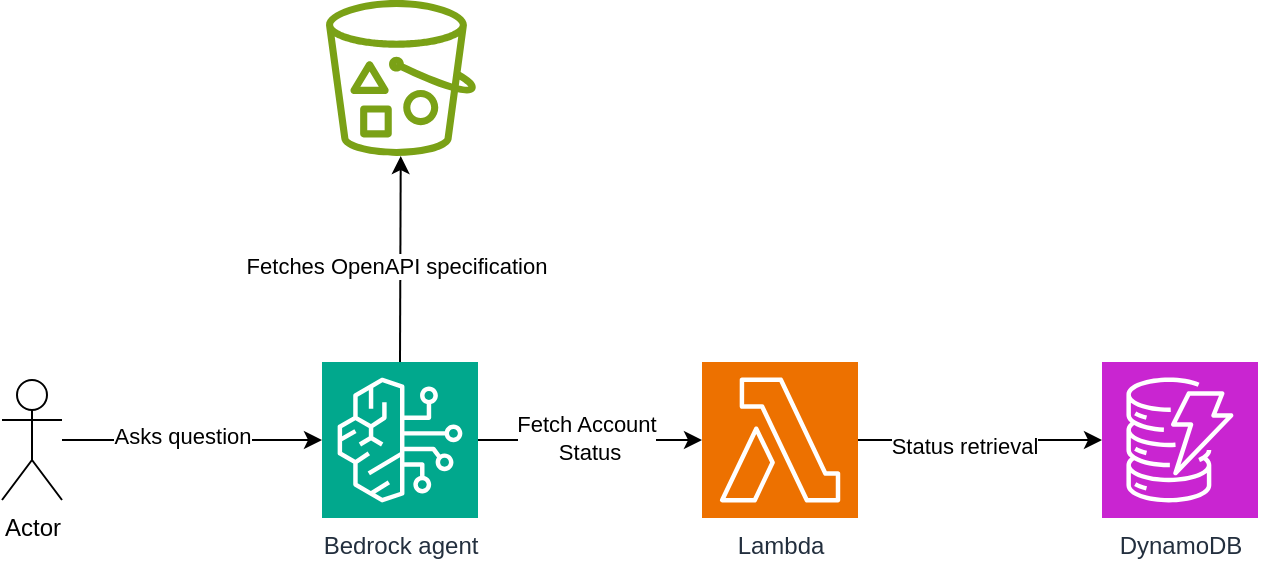 <mxfile version="27.2.0">
  <diagram name="Page-1" id="cI7qLK2v5FZf0eqWaXXn">
    <mxGraphModel dx="1042" dy="631" grid="1" gridSize="10" guides="1" tooltips="1" connect="1" arrows="1" fold="1" page="1" pageScale="1" pageWidth="827" pageHeight="1169" math="0" shadow="0">
      <root>
        <mxCell id="0" />
        <mxCell id="1" parent="0" />
        <mxCell id="PjkRn4eeTqWbHvlqRvfk-1" value="Actor" style="shape=umlActor;verticalLabelPosition=bottom;verticalAlign=top;html=1;outlineConnect=0;" parent="1" vertex="1">
          <mxGeometry x="100" y="210" width="30" height="60" as="geometry" />
        </mxCell>
        <mxCell id="PjkRn4eeTqWbHvlqRvfk-2" value="Bedrock agent" style="sketch=0;points=[[0,0,0],[0.25,0,0],[0.5,0,0],[0.75,0,0],[1,0,0],[0,1,0],[0.25,1,0],[0.5,1,0],[0.75,1,0],[1,1,0],[0,0.25,0],[0,0.5,0],[0,0.75,0],[1,0.25,0],[1,0.5,0],[1,0.75,0]];outlineConnect=0;fontColor=#232F3E;fillColor=#01A88D;strokeColor=#ffffff;dashed=0;verticalLabelPosition=bottom;verticalAlign=top;align=center;html=1;fontSize=12;fontStyle=0;aspect=fixed;shape=mxgraph.aws4.resourceIcon;resIcon=mxgraph.aws4.bedrock;" parent="1" vertex="1">
          <mxGeometry x="260" y="201" width="78" height="78" as="geometry" />
        </mxCell>
        <mxCell id="PjkRn4eeTqWbHvlqRvfk-3" value="" style="sketch=0;outlineConnect=0;fontColor=#232F3E;gradientColor=none;fillColor=#7AA116;strokeColor=none;dashed=0;verticalLabelPosition=bottom;verticalAlign=top;align=center;html=1;fontSize=12;fontStyle=0;aspect=fixed;pointerEvents=1;shape=mxgraph.aws4.bucket_with_objects;" parent="1" vertex="1">
          <mxGeometry x="262" y="20" width="75" height="78" as="geometry" />
        </mxCell>
        <mxCell id="PjkRn4eeTqWbHvlqRvfk-4" value="Lambda" style="sketch=0;points=[[0,0,0],[0.25,0,0],[0.5,0,0],[0.75,0,0],[1,0,0],[0,1,0],[0.25,1,0],[0.5,1,0],[0.75,1,0],[1,1,0],[0,0.25,0],[0,0.5,0],[0,0.75,0],[1,0.25,0],[1,0.5,0],[1,0.75,0]];outlineConnect=0;fontColor=#232F3E;fillColor=#ED7100;strokeColor=#ffffff;dashed=0;verticalLabelPosition=bottom;verticalAlign=top;align=center;html=1;fontSize=12;fontStyle=0;aspect=fixed;shape=mxgraph.aws4.resourceIcon;resIcon=mxgraph.aws4.lambda;" parent="1" vertex="1">
          <mxGeometry x="450" y="201" width="78" height="78" as="geometry" />
        </mxCell>
        <mxCell id="PjkRn4eeTqWbHvlqRvfk-5" value="DynamoDB" style="sketch=0;points=[[0,0,0],[0.25,0,0],[0.5,0,0],[0.75,0,0],[1,0,0],[0,1,0],[0.25,1,0],[0.5,1,0],[0.75,1,0],[1,1,0],[0,0.25,0],[0,0.5,0],[0,0.75,0],[1,0.25,0],[1,0.5,0],[1,0.75,0]];outlineConnect=0;fontColor=#232F3E;fillColor=#C925D1;strokeColor=#ffffff;dashed=0;verticalLabelPosition=bottom;verticalAlign=top;align=center;html=1;fontSize=12;fontStyle=0;aspect=fixed;shape=mxgraph.aws4.resourceIcon;resIcon=mxgraph.aws4.dynamodb;" parent="1" vertex="1">
          <mxGeometry x="650" y="201" width="78" height="78" as="geometry" />
        </mxCell>
        <mxCell id="PjkRn4eeTqWbHvlqRvfk-6" value="" style="endArrow=classic;html=1;rounded=0;entryX=0;entryY=0.5;entryDx=0;entryDy=0;entryPerimeter=0;" parent="1" source="PjkRn4eeTqWbHvlqRvfk-1" target="PjkRn4eeTqWbHvlqRvfk-2" edge="1">
          <mxGeometry width="50" height="50" relative="1" as="geometry">
            <mxPoint x="170" y="260" as="sourcePoint" />
            <mxPoint x="220" y="210" as="targetPoint" />
          </mxGeometry>
        </mxCell>
        <mxCell id="PjkRn4eeTqWbHvlqRvfk-11" value="Asks question" style="edgeLabel;html=1;align=center;verticalAlign=middle;resizable=0;points=[];" parent="PjkRn4eeTqWbHvlqRvfk-6" vertex="1" connectable="0">
          <mxGeometry x="-0.086" y="2" relative="1" as="geometry">
            <mxPoint as="offset" />
          </mxGeometry>
        </mxCell>
        <mxCell id="PjkRn4eeTqWbHvlqRvfk-7" value="" style="endArrow=classic;html=1;rounded=0;exitX=0.5;exitY=0;exitDx=0;exitDy=0;exitPerimeter=0;" parent="1" source="PjkRn4eeTqWbHvlqRvfk-2" target="PjkRn4eeTqWbHvlqRvfk-3" edge="1">
          <mxGeometry width="50" height="50" relative="1" as="geometry">
            <mxPoint x="320" y="180" as="sourcePoint" />
            <mxPoint x="370" y="130" as="targetPoint" />
          </mxGeometry>
        </mxCell>
        <mxCell id="PjkRn4eeTqWbHvlqRvfk-10" value="Fetches OpenAPI specification" style="edgeLabel;html=1;align=center;verticalAlign=middle;resizable=0;points=[];" parent="PjkRn4eeTqWbHvlqRvfk-7" vertex="1" connectable="0">
          <mxGeometry x="-0.072" y="2" relative="1" as="geometry">
            <mxPoint as="offset" />
          </mxGeometry>
        </mxCell>
        <mxCell id="PjkRn4eeTqWbHvlqRvfk-8" value="" style="endArrow=classic;html=1;rounded=0;exitX=1;exitY=0.5;exitDx=0;exitDy=0;exitPerimeter=0;entryX=0;entryY=0.5;entryDx=0;entryDy=0;entryPerimeter=0;" parent="1" source="PjkRn4eeTqWbHvlqRvfk-2" target="PjkRn4eeTqWbHvlqRvfk-4" edge="1">
          <mxGeometry width="50" height="50" relative="1" as="geometry">
            <mxPoint x="389" y="201" as="sourcePoint" />
            <mxPoint x="439" y="151" as="targetPoint" />
          </mxGeometry>
        </mxCell>
        <mxCell id="PjkRn4eeTqWbHvlqRvfk-12" value="h" style="edgeLabel;html=1;align=center;verticalAlign=middle;resizable=0;points=[];" parent="PjkRn4eeTqWbHvlqRvfk-8" vertex="1" connectable="0">
          <mxGeometry x="0.043" y="1" relative="1" as="geometry">
            <mxPoint as="offset" />
          </mxGeometry>
        </mxCell>
        <mxCell id="PjkRn4eeTqWbHvlqRvfk-13" value="Fetch Account&lt;div&gt;&amp;nbsp;Status&lt;/div&gt;" style="edgeLabel;html=1;align=center;verticalAlign=middle;resizable=0;points=[];" parent="PjkRn4eeTqWbHvlqRvfk-8" vertex="1" connectable="0">
          <mxGeometry x="-0.046" y="1" relative="1" as="geometry">
            <mxPoint as="offset" />
          </mxGeometry>
        </mxCell>
        <mxCell id="PjkRn4eeTqWbHvlqRvfk-9" value="" style="endArrow=classic;html=1;rounded=0;exitX=1;exitY=0.5;exitDx=0;exitDy=0;exitPerimeter=0;entryX=0;entryY=0.5;entryDx=0;entryDy=0;entryPerimeter=0;" parent="1" source="PjkRn4eeTqWbHvlqRvfk-4" target="PjkRn4eeTqWbHvlqRvfk-5" edge="1">
          <mxGeometry width="50" height="50" relative="1" as="geometry">
            <mxPoint x="610" y="380" as="sourcePoint" />
            <mxPoint x="660" y="330" as="targetPoint" />
          </mxGeometry>
        </mxCell>
        <mxCell id="PjkRn4eeTqWbHvlqRvfk-14" value="Status retrieval" style="edgeLabel;html=1;align=center;verticalAlign=middle;resizable=0;points=[];" parent="PjkRn4eeTqWbHvlqRvfk-9" vertex="1" connectable="0">
          <mxGeometry x="-0.141" y="-3" relative="1" as="geometry">
            <mxPoint as="offset" />
          </mxGeometry>
        </mxCell>
      </root>
    </mxGraphModel>
  </diagram>
</mxfile>
